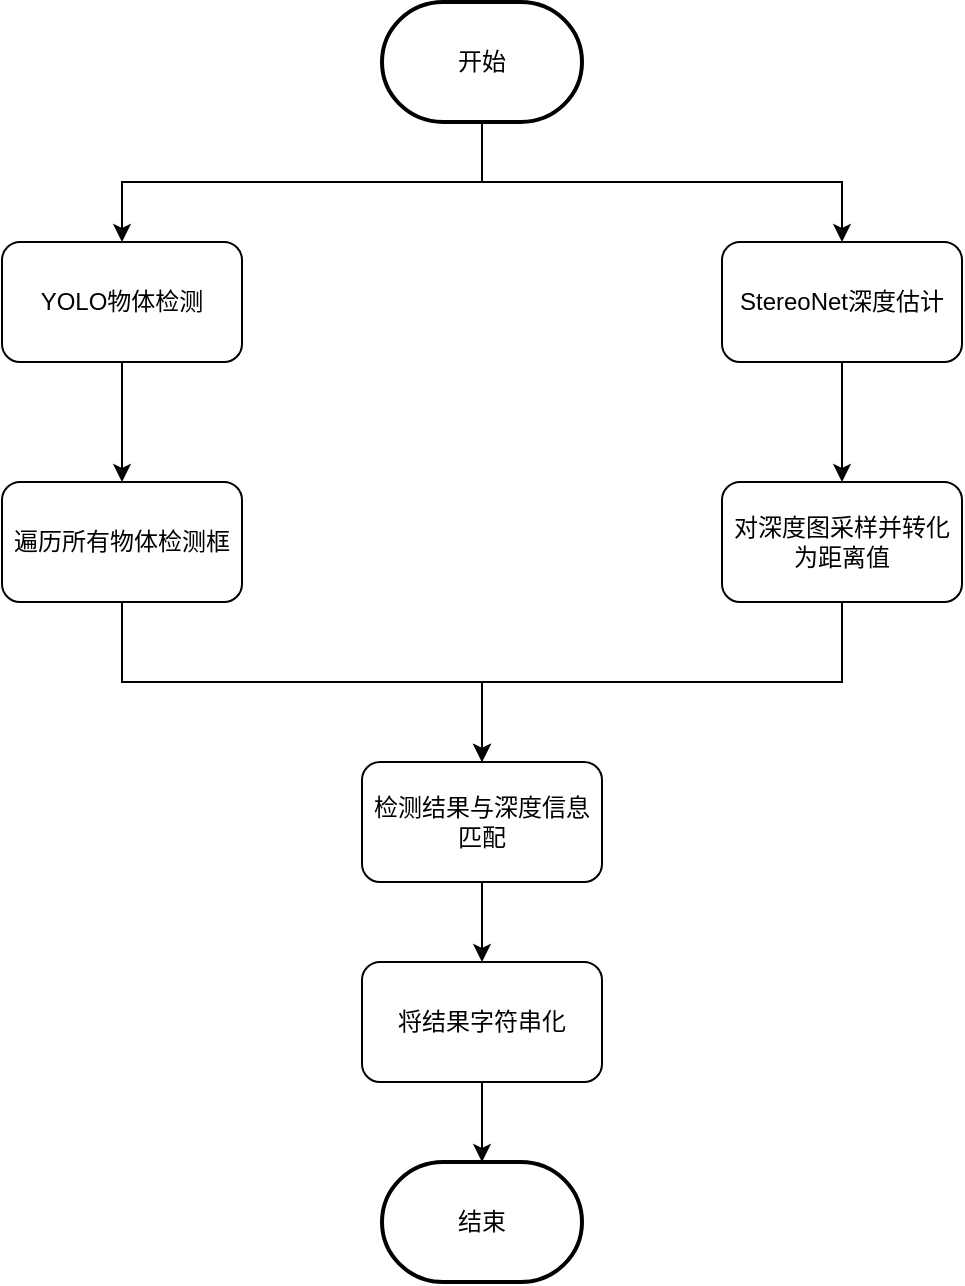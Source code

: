<mxfile version="21.0.2" type="github">
  <diagram name="第 1 页" id="VVICv3MEbFnPDp1ta3be">
    <mxGraphModel dx="2017" dy="1124" grid="1" gridSize="10" guides="1" tooltips="1" connect="1" arrows="1" fold="1" page="1" pageScale="1" pageWidth="827" pageHeight="1169" math="0" shadow="0">
      <root>
        <mxCell id="0" />
        <mxCell id="1" parent="0" />
        <mxCell id="kI2FuoinJwH_u-P8z39m-5" style="edgeStyle=orthogonalEdgeStyle;rounded=0;orthogonalLoop=1;jettySize=auto;html=1;exitX=0.5;exitY=1;exitDx=0;exitDy=0;exitPerimeter=0;entryX=0.5;entryY=0;entryDx=0;entryDy=0;" edge="1" parent="1" source="kI2FuoinJwH_u-P8z39m-1" target="kI2FuoinJwH_u-P8z39m-3">
          <mxGeometry relative="1" as="geometry" />
        </mxCell>
        <mxCell id="kI2FuoinJwH_u-P8z39m-6" style="edgeStyle=orthogonalEdgeStyle;rounded=0;orthogonalLoop=1;jettySize=auto;html=1;entryX=0.5;entryY=0;entryDx=0;entryDy=0;" edge="1" parent="1" source="kI2FuoinJwH_u-P8z39m-1" target="kI2FuoinJwH_u-P8z39m-4">
          <mxGeometry relative="1" as="geometry">
            <Array as="points">
              <mxPoint x="400" y="130" />
              <mxPoint x="580" y="130" />
            </Array>
          </mxGeometry>
        </mxCell>
        <mxCell id="kI2FuoinJwH_u-P8z39m-1" value="开始" style="strokeWidth=2;html=1;shape=mxgraph.flowchart.terminator;whiteSpace=wrap;" vertex="1" parent="1">
          <mxGeometry x="350" y="40" width="100" height="60" as="geometry" />
        </mxCell>
        <mxCell id="kI2FuoinJwH_u-P8z39m-2" value="结束" style="strokeWidth=2;html=1;shape=mxgraph.flowchart.terminator;whiteSpace=wrap;" vertex="1" parent="1">
          <mxGeometry x="350" y="620" width="100" height="60" as="geometry" />
        </mxCell>
        <mxCell id="kI2FuoinJwH_u-P8z39m-11" style="edgeStyle=orthogonalEdgeStyle;rounded=0;orthogonalLoop=1;jettySize=auto;html=1;entryX=0.5;entryY=0;entryDx=0;entryDy=0;" edge="1" parent="1" source="kI2FuoinJwH_u-P8z39m-3" target="kI2FuoinJwH_u-P8z39m-7">
          <mxGeometry relative="1" as="geometry" />
        </mxCell>
        <mxCell id="kI2FuoinJwH_u-P8z39m-3" value="YOLO物体检测" style="rounded=1;whiteSpace=wrap;html=1;" vertex="1" parent="1">
          <mxGeometry x="160" y="160" width="120" height="60" as="geometry" />
        </mxCell>
        <mxCell id="kI2FuoinJwH_u-P8z39m-12" style="edgeStyle=orthogonalEdgeStyle;rounded=0;orthogonalLoop=1;jettySize=auto;html=1;entryX=0.5;entryY=0;entryDx=0;entryDy=0;" edge="1" parent="1" source="kI2FuoinJwH_u-P8z39m-4" target="kI2FuoinJwH_u-P8z39m-8">
          <mxGeometry relative="1" as="geometry" />
        </mxCell>
        <mxCell id="kI2FuoinJwH_u-P8z39m-4" value="StereoNet深度估计" style="rounded=1;whiteSpace=wrap;html=1;" vertex="1" parent="1">
          <mxGeometry x="520" y="160" width="120" height="60" as="geometry" />
        </mxCell>
        <mxCell id="kI2FuoinJwH_u-P8z39m-15" style="edgeStyle=orthogonalEdgeStyle;rounded=0;orthogonalLoop=1;jettySize=auto;html=1;entryX=0.5;entryY=0;entryDx=0;entryDy=0;" edge="1" parent="1" source="kI2FuoinJwH_u-P8z39m-7" target="kI2FuoinJwH_u-P8z39m-9">
          <mxGeometry relative="1" as="geometry">
            <Array as="points">
              <mxPoint x="220" y="380" />
              <mxPoint x="400" y="380" />
            </Array>
          </mxGeometry>
        </mxCell>
        <mxCell id="kI2FuoinJwH_u-P8z39m-7" value="遍历所有物体检测框" style="rounded=1;whiteSpace=wrap;html=1;" vertex="1" parent="1">
          <mxGeometry x="160" y="280" width="120" height="60" as="geometry" />
        </mxCell>
        <mxCell id="kI2FuoinJwH_u-P8z39m-16" style="edgeStyle=orthogonalEdgeStyle;rounded=0;orthogonalLoop=1;jettySize=auto;html=1;" edge="1" parent="1" source="kI2FuoinJwH_u-P8z39m-8">
          <mxGeometry relative="1" as="geometry">
            <mxPoint x="400" y="420" as="targetPoint" />
            <Array as="points">
              <mxPoint x="580" y="380" />
              <mxPoint x="400" y="380" />
            </Array>
          </mxGeometry>
        </mxCell>
        <mxCell id="kI2FuoinJwH_u-P8z39m-8" value="对深度图采样并转化为距离值" style="rounded=1;whiteSpace=wrap;html=1;" vertex="1" parent="1">
          <mxGeometry x="520" y="280" width="120" height="60" as="geometry" />
        </mxCell>
        <mxCell id="kI2FuoinJwH_u-P8z39m-17" style="edgeStyle=orthogonalEdgeStyle;rounded=0;orthogonalLoop=1;jettySize=auto;html=1;entryX=0.5;entryY=0;entryDx=0;entryDy=0;" edge="1" parent="1" source="kI2FuoinJwH_u-P8z39m-9" target="kI2FuoinJwH_u-P8z39m-10">
          <mxGeometry relative="1" as="geometry" />
        </mxCell>
        <mxCell id="kI2FuoinJwH_u-P8z39m-9" value="检测结果与深度信息匹配" style="rounded=1;whiteSpace=wrap;html=1;" vertex="1" parent="1">
          <mxGeometry x="340" y="420" width="120" height="60" as="geometry" />
        </mxCell>
        <mxCell id="kI2FuoinJwH_u-P8z39m-18" style="edgeStyle=orthogonalEdgeStyle;rounded=0;orthogonalLoop=1;jettySize=auto;html=1;entryX=0.5;entryY=0;entryDx=0;entryDy=0;entryPerimeter=0;" edge="1" parent="1" source="kI2FuoinJwH_u-P8z39m-10" target="kI2FuoinJwH_u-P8z39m-2">
          <mxGeometry relative="1" as="geometry" />
        </mxCell>
        <mxCell id="kI2FuoinJwH_u-P8z39m-10" value="将结果字符串化" style="rounded=1;whiteSpace=wrap;html=1;" vertex="1" parent="1">
          <mxGeometry x="340" y="520" width="120" height="60" as="geometry" />
        </mxCell>
      </root>
    </mxGraphModel>
  </diagram>
</mxfile>
